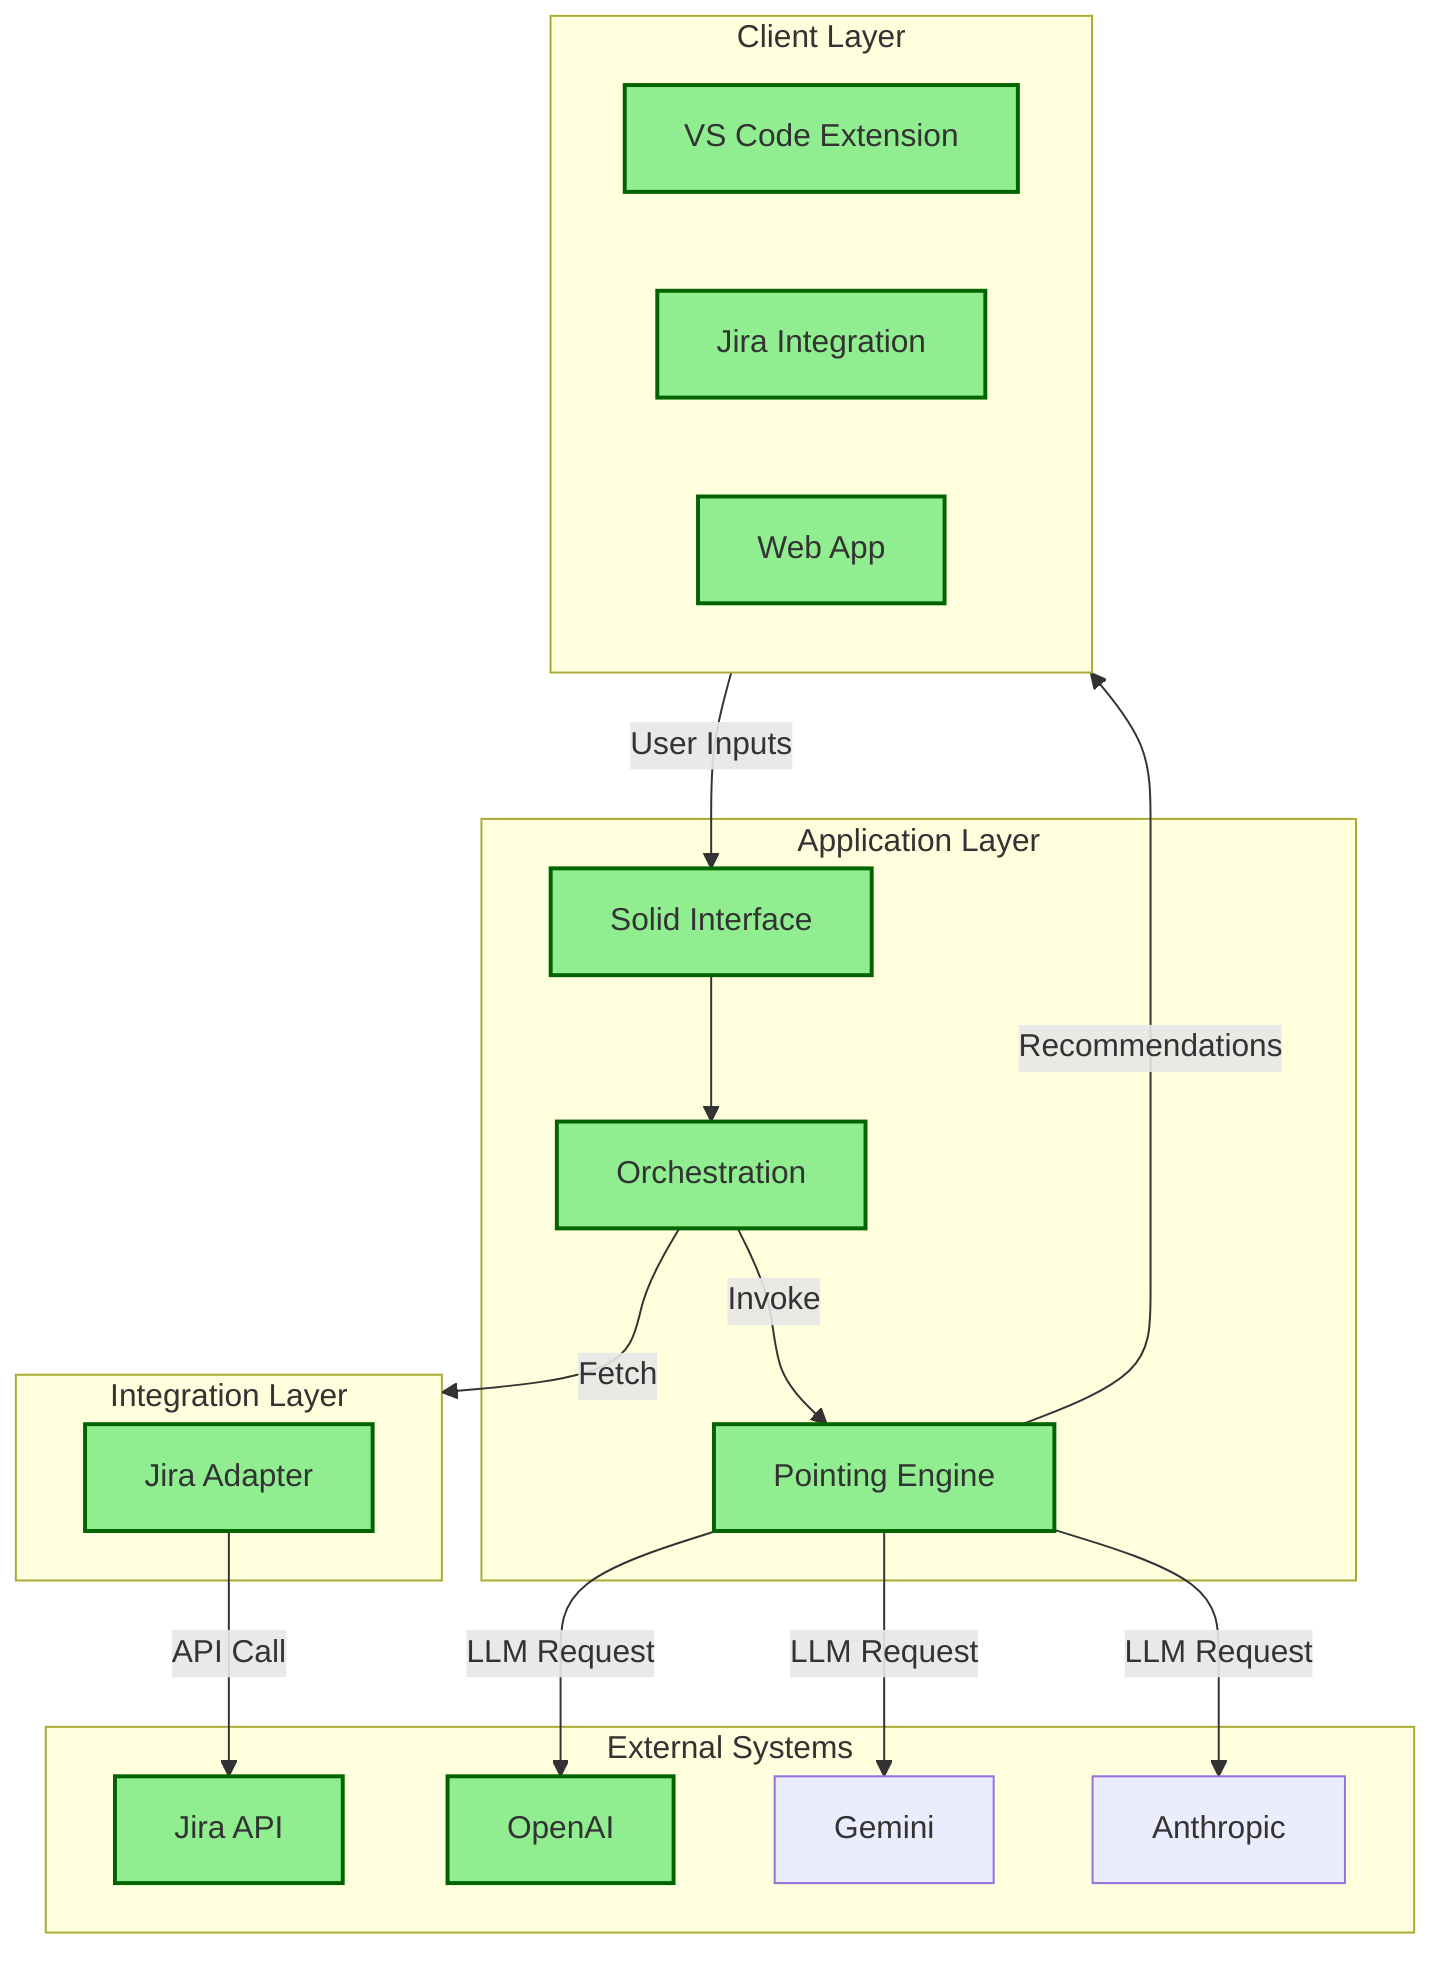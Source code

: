 graph TD

%% Style definitions for completed components
classDef completed fill:#90EE90,stroke:#006400,stroke-width:2px

subgraph Client[Client Layer]
    UI1[VS Code Extension]:::completed
    UI2[Jira Integration]:::completed
    UI3[Web App]:::completed
end

subgraph Logic[Application Layer]
    Interface[Solid Interface]:::completed
    Orchestration[Orchestration]:::completed
    CoreEngine[Pointing Engine]:::completed
end

subgraph Integration[Integration Layer]
    AdapterJira[Jira Adapter]:::completed
end

subgraph External[External Systems]
    JiraAPI[Jira API]:::completed
    OpenAI[OpenAI]:::completed
    Gemini[Gemini]
    Anthropic[Anthropic]
end

Client -->|User Inputs| Interface
Interface --> Orchestration
Orchestration -->|Fetch| Integration
AdapterJira -->|API Call| JiraAPI
Orchestration -->|Invoke| CoreEngine
CoreEngine -->|Recommendations| Client
CoreEngine -->|LLM Request| OpenAI
CoreEngine -->|LLM Request| Gemini
CoreEngine -->|LLM Request| Anthropic